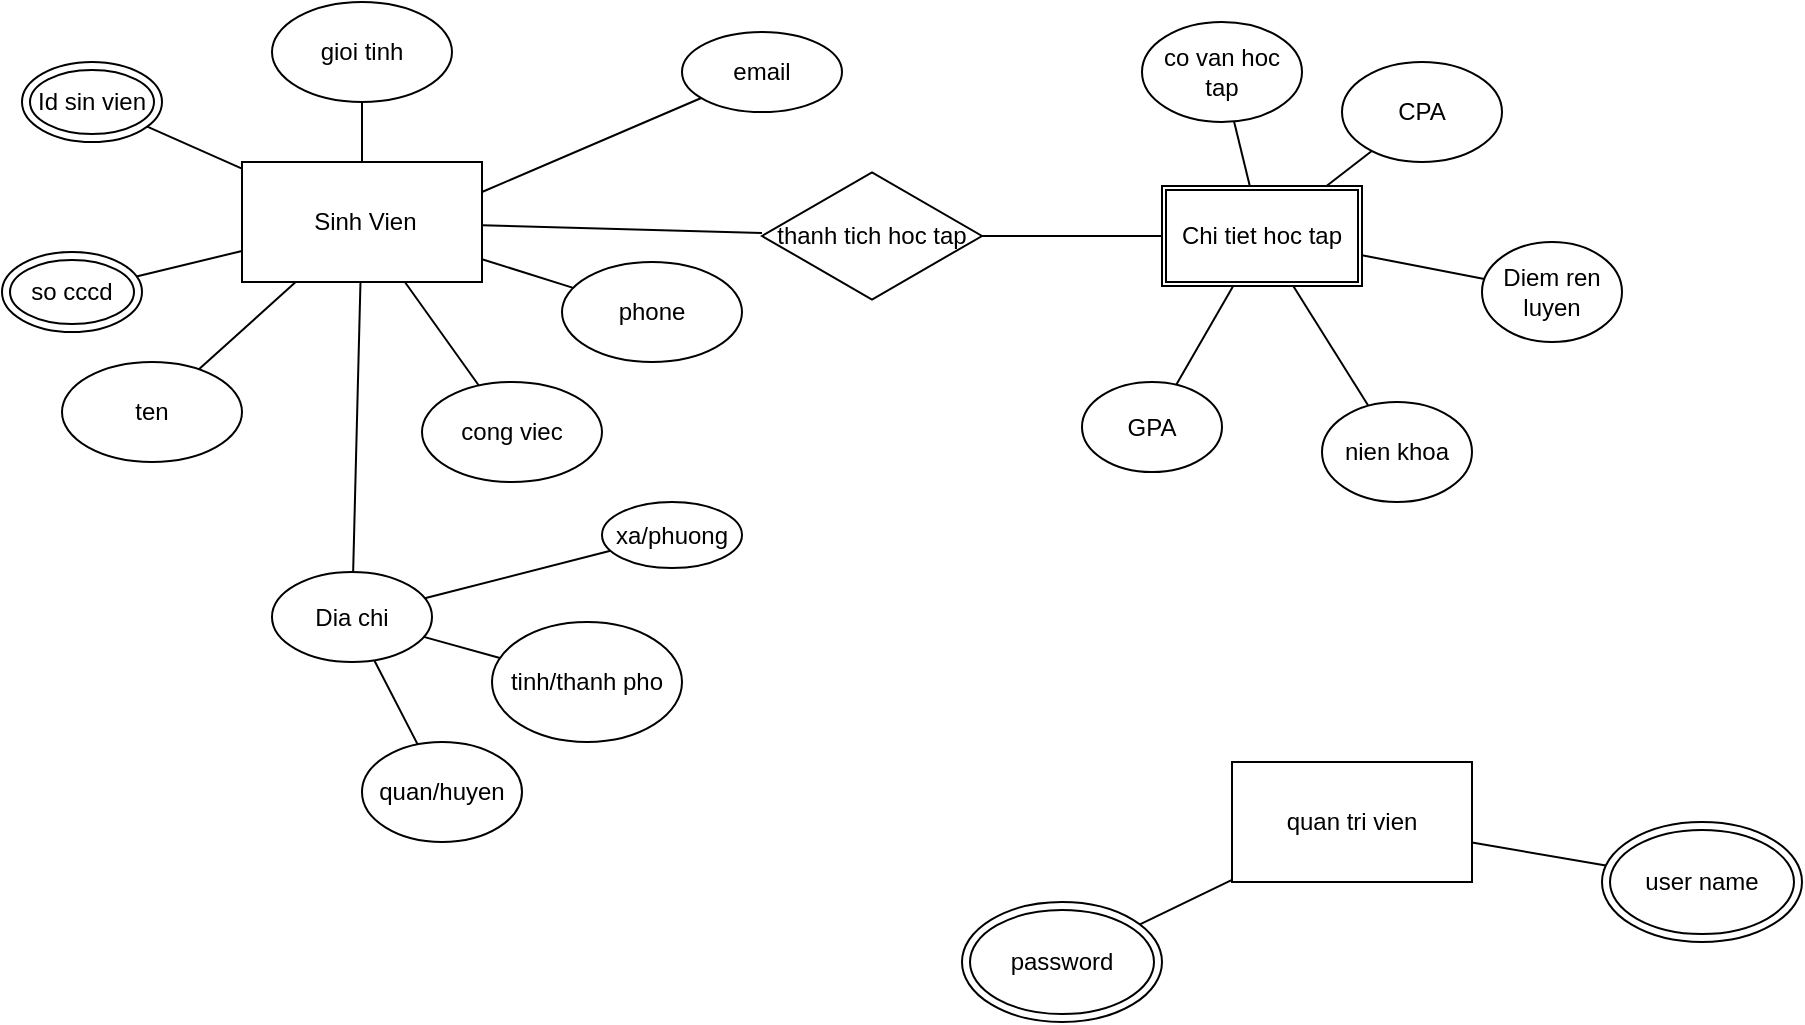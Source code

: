 <mxfile version="15.5.2" type="github">
  <diagram id="R2lEEEUBdFMjLlhIrx00" name="Page-1">
    <mxGraphModel dx="918" dy="541" grid="1" gridSize="10" guides="1" tooltips="1" connect="1" arrows="1" fold="1" page="1" pageScale="1" pageWidth="850" pageHeight="1100" math="0" shadow="0" extFonts="Permanent Marker^https://fonts.googleapis.com/css?family=Permanent+Marker">
      <root>
        <mxCell id="0" />
        <mxCell id="1" parent="0" />
        <mxCell id="lBqhdyMT2XARNl9-Eb8Q-1" value="&amp;nbsp;Sinh Vien" style="rounded=0;whiteSpace=wrap;html=1;" vertex="1" parent="1">
          <mxGeometry x="150" y="210" width="120" height="60" as="geometry" />
        </mxCell>
        <mxCell id="lBqhdyMT2XARNl9-Eb8Q-3" value="Dia chi" style="ellipse;whiteSpace=wrap;html=1;" vertex="1" parent="1">
          <mxGeometry x="165" y="415" width="80" height="45" as="geometry" />
        </mxCell>
        <mxCell id="lBqhdyMT2XARNl9-Eb8Q-7" value="" style="endArrow=none;html=1;rounded=0;" edge="1" parent="1" source="lBqhdyMT2XARNl9-Eb8Q-1" target="lBqhdyMT2XARNl9-Eb8Q-3">
          <mxGeometry width="50" height="50" relative="1" as="geometry">
            <mxPoint x="220" y="210" as="sourcePoint" />
            <mxPoint x="270" y="160" as="targetPoint" />
          </mxGeometry>
        </mxCell>
        <mxCell id="lBqhdyMT2XARNl9-Eb8Q-12" value="Id sin vien" style="ellipse;shape=doubleEllipse;whiteSpace=wrap;html=1;" vertex="1" parent="1">
          <mxGeometry x="40" y="160" width="70" height="40" as="geometry" />
        </mxCell>
        <mxCell id="lBqhdyMT2XARNl9-Eb8Q-13" value="so cccd" style="ellipse;shape=doubleEllipse;whiteSpace=wrap;html=1;" vertex="1" parent="1">
          <mxGeometry x="30" y="255" width="70" height="40" as="geometry" />
        </mxCell>
        <mxCell id="lBqhdyMT2XARNl9-Eb8Q-15" value="" style="endArrow=none;html=1;rounded=0;" edge="1" parent="1" source="lBqhdyMT2XARNl9-Eb8Q-1" target="lBqhdyMT2XARNl9-Eb8Q-12">
          <mxGeometry width="50" height="50" relative="1" as="geometry">
            <mxPoint x="280" y="220" as="sourcePoint" />
            <mxPoint x="330" y="170" as="targetPoint" />
          </mxGeometry>
        </mxCell>
        <mxCell id="lBqhdyMT2XARNl9-Eb8Q-17" value="" style="endArrow=none;html=1;rounded=0;" edge="1" parent="1" source="lBqhdyMT2XARNl9-Eb8Q-1" target="lBqhdyMT2XARNl9-Eb8Q-13">
          <mxGeometry width="50" height="50" relative="1" as="geometry">
            <mxPoint x="270" y="230" as="sourcePoint" />
            <mxPoint x="320" y="220" as="targetPoint" />
          </mxGeometry>
        </mxCell>
        <mxCell id="lBqhdyMT2XARNl9-Eb8Q-19" value="Chi tiet hoc tap" style="shape=ext;double=1;rounded=0;whiteSpace=wrap;html=1;" vertex="1" parent="1">
          <mxGeometry x="610" y="222" width="100" height="50" as="geometry" />
        </mxCell>
        <mxCell id="lBqhdyMT2XARNl9-Eb8Q-20" value="CPA" style="ellipse;whiteSpace=wrap;html=1;" vertex="1" parent="1">
          <mxGeometry x="700" y="160" width="80" height="50" as="geometry" />
        </mxCell>
        <mxCell id="lBqhdyMT2XARNl9-Eb8Q-21" value="Diem ren luyen" style="ellipse;whiteSpace=wrap;html=1;" vertex="1" parent="1">
          <mxGeometry x="770" y="250" width="70" height="50" as="geometry" />
        </mxCell>
        <mxCell id="lBqhdyMT2XARNl9-Eb8Q-24" value="" style="endArrow=none;html=1;rounded=0;" edge="1" parent="1" source="lBqhdyMT2XARNl9-Eb8Q-19" target="lBqhdyMT2XARNl9-Eb8Q-20">
          <mxGeometry width="50" height="50" relative="1" as="geometry">
            <mxPoint x="720" y="230" as="sourcePoint" />
            <mxPoint x="770" y="180" as="targetPoint" />
          </mxGeometry>
        </mxCell>
        <mxCell id="lBqhdyMT2XARNl9-Eb8Q-25" value="" style="endArrow=none;html=1;rounded=0;" edge="1" parent="1" source="lBqhdyMT2XARNl9-Eb8Q-19" target="lBqhdyMT2XARNl9-Eb8Q-21">
          <mxGeometry width="50" height="50" relative="1" as="geometry">
            <mxPoint x="720" y="320" as="sourcePoint" />
            <mxPoint x="770" y="270" as="targetPoint" />
          </mxGeometry>
        </mxCell>
        <mxCell id="lBqhdyMT2XARNl9-Eb8Q-26" value="thanh tich hoc tap " style="html=1;whiteSpace=wrap;aspect=fixed;shape=isoRectangle;" vertex="1" parent="1">
          <mxGeometry x="410" y="214" width="110" height="66" as="geometry" />
        </mxCell>
        <mxCell id="lBqhdyMT2XARNl9-Eb8Q-29" value="" style="endArrow=none;html=1;rounded=0;" edge="1" parent="1" source="lBqhdyMT2XARNl9-Eb8Q-1" target="lBqhdyMT2XARNl9-Eb8Q-26">
          <mxGeometry width="50" height="50" relative="1" as="geometry">
            <mxPoint x="360" y="310" as="sourcePoint" />
            <mxPoint x="410" y="260" as="targetPoint" />
          </mxGeometry>
        </mxCell>
        <mxCell id="lBqhdyMT2XARNl9-Eb8Q-30" value="" style="endArrow=none;html=1;rounded=0;" edge="1" parent="1" source="lBqhdyMT2XARNl9-Eb8Q-26" target="lBqhdyMT2XARNl9-Eb8Q-19">
          <mxGeometry width="50" height="50" relative="1" as="geometry">
            <mxPoint x="380" y="340" as="sourcePoint" />
            <mxPoint x="430" y="290" as="targetPoint" />
          </mxGeometry>
        </mxCell>
        <mxCell id="lBqhdyMT2XARNl9-Eb8Q-33" value="cong viec" style="ellipse;whiteSpace=wrap;html=1;" vertex="1" parent="1">
          <mxGeometry x="240" y="320" width="90" height="50" as="geometry" />
        </mxCell>
        <mxCell id="lBqhdyMT2XARNl9-Eb8Q-34" value="" style="endArrow=none;html=1;rounded=0;" edge="1" parent="1" source="lBqhdyMT2XARNl9-Eb8Q-33" target="lBqhdyMT2XARNl9-Eb8Q-1">
          <mxGeometry width="50" height="50" relative="1" as="geometry">
            <mxPoint x="190" y="320" as="sourcePoint" />
            <mxPoint x="240" y="270" as="targetPoint" />
          </mxGeometry>
        </mxCell>
        <mxCell id="lBqhdyMT2XARNl9-Eb8Q-35" value="quan tri vien" style="rounded=0;whiteSpace=wrap;html=1;" vertex="1" parent="1">
          <mxGeometry x="645" y="510" width="120" height="60" as="geometry" />
        </mxCell>
        <mxCell id="lBqhdyMT2XARNl9-Eb8Q-38" value="co van hoc tap" style="ellipse;whiteSpace=wrap;html=1;" vertex="1" parent="1">
          <mxGeometry x="600" y="140" width="80" height="50" as="geometry" />
        </mxCell>
        <mxCell id="lBqhdyMT2XARNl9-Eb8Q-39" value="nien khoa" style="ellipse;whiteSpace=wrap;html=1;" vertex="1" parent="1">
          <mxGeometry x="690" y="330" width="75" height="50" as="geometry" />
        </mxCell>
        <mxCell id="lBqhdyMT2XARNl9-Eb8Q-40" value="" style="endArrow=none;html=1;rounded=0;" edge="1" parent="1" source="lBqhdyMT2XARNl9-Eb8Q-19" target="lBqhdyMT2XARNl9-Eb8Q-38">
          <mxGeometry width="50" height="50" relative="1" as="geometry">
            <mxPoint x="420" y="410" as="sourcePoint" />
            <mxPoint x="470" y="360" as="targetPoint" />
          </mxGeometry>
        </mxCell>
        <mxCell id="lBqhdyMT2XARNl9-Eb8Q-41" value="" style="endArrow=none;html=1;rounded=0;" edge="1" parent="1" source="lBqhdyMT2XARNl9-Eb8Q-39" target="lBqhdyMT2XARNl9-Eb8Q-19">
          <mxGeometry width="50" height="50" relative="1" as="geometry">
            <mxPoint x="670" y="330" as="sourcePoint" />
            <mxPoint x="720" y="280" as="targetPoint" />
          </mxGeometry>
        </mxCell>
        <mxCell id="lBqhdyMT2XARNl9-Eb8Q-42" value="" style="endArrow=none;html=1;rounded=0;" edge="1" parent="1" source="lBqhdyMT2XARNl9-Eb8Q-35" target="lBqhdyMT2XARNl9-Eb8Q-54">
          <mxGeometry width="50" height="50" relative="1" as="geometry">
            <mxPoint x="170" y="540" as="sourcePoint" />
            <mxPoint x="143.538" y="508.625" as="targetPoint" />
          </mxGeometry>
        </mxCell>
        <mxCell id="lBqhdyMT2XARNl9-Eb8Q-44" value="" style="endArrow=none;html=1;rounded=0;" edge="1" parent="1" source="lBqhdyMT2XARNl9-Eb8Q-57" target="lBqhdyMT2XARNl9-Eb8Q-35">
          <mxGeometry width="50" height="50" relative="1" as="geometry">
            <mxPoint x="149.685" y="571.653" as="sourcePoint" />
            <mxPoint x="180" y="530" as="targetPoint" />
          </mxGeometry>
        </mxCell>
        <mxCell id="lBqhdyMT2XARNl9-Eb8Q-45" value="email" style="ellipse;whiteSpace=wrap;html=1;" vertex="1" parent="1">
          <mxGeometry x="370" y="145" width="80" height="40" as="geometry" />
        </mxCell>
        <mxCell id="lBqhdyMT2XARNl9-Eb8Q-46" value="ten" style="ellipse;whiteSpace=wrap;html=1;" vertex="1" parent="1">
          <mxGeometry x="60" y="310" width="90" height="50" as="geometry" />
        </mxCell>
        <mxCell id="lBqhdyMT2XARNl9-Eb8Q-47" value="phone" style="ellipse;whiteSpace=wrap;html=1;" vertex="1" parent="1">
          <mxGeometry x="310" y="260" width="90" height="50" as="geometry" />
        </mxCell>
        <mxCell id="lBqhdyMT2XARNl9-Eb8Q-48" value="" style="endArrow=none;html=1;rounded=0;" edge="1" parent="1" source="lBqhdyMT2XARNl9-Eb8Q-46" target="lBqhdyMT2XARNl9-Eb8Q-1">
          <mxGeometry width="50" height="50" relative="1" as="geometry">
            <mxPoint x="210" y="640" as="sourcePoint" />
            <mxPoint x="260" y="590" as="targetPoint" />
          </mxGeometry>
        </mxCell>
        <mxCell id="lBqhdyMT2XARNl9-Eb8Q-49" value="" style="endArrow=none;html=1;rounded=0;" edge="1" parent="1" source="lBqhdyMT2XARNl9-Eb8Q-47" target="lBqhdyMT2XARNl9-Eb8Q-1">
          <mxGeometry width="50" height="50" relative="1" as="geometry">
            <mxPoint x="300" y="640" as="sourcePoint" />
            <mxPoint x="350" y="590" as="targetPoint" />
          </mxGeometry>
        </mxCell>
        <mxCell id="lBqhdyMT2XARNl9-Eb8Q-50" value="" style="endArrow=none;html=1;rounded=0;exitX=1;exitY=0.25;exitDx=0;exitDy=0;" edge="1" parent="1" source="lBqhdyMT2XARNl9-Eb8Q-1" target="lBqhdyMT2XARNl9-Eb8Q-45">
          <mxGeometry width="50" height="50" relative="1" as="geometry">
            <mxPoint x="220" y="530" as="sourcePoint" />
            <mxPoint x="270" y="480" as="targetPoint" />
          </mxGeometry>
        </mxCell>
        <mxCell id="lBqhdyMT2XARNl9-Eb8Q-54" value="user name" style="ellipse;shape=doubleEllipse;whiteSpace=wrap;html=1;" vertex="1" parent="1">
          <mxGeometry x="830" y="540" width="100" height="60" as="geometry" />
        </mxCell>
        <mxCell id="lBqhdyMT2XARNl9-Eb8Q-57" value="password" style="ellipse;shape=doubleEllipse;whiteSpace=wrap;html=1;" vertex="1" parent="1">
          <mxGeometry x="510" y="580" width="100" height="60" as="geometry" />
        </mxCell>
        <mxCell id="lBqhdyMT2XARNl9-Eb8Q-68" value="GPA" style="ellipse;whiteSpace=wrap;html=1;" vertex="1" parent="1">
          <mxGeometry x="570" y="320" width="70" height="45" as="geometry" />
        </mxCell>
        <mxCell id="lBqhdyMT2XARNl9-Eb8Q-69" value="" style="endArrow=none;html=1;rounded=0;" edge="1" parent="1" source="lBqhdyMT2XARNl9-Eb8Q-68" target="lBqhdyMT2XARNl9-Eb8Q-19">
          <mxGeometry width="50" height="50" relative="1" as="geometry">
            <mxPoint x="630" y="330" as="sourcePoint" />
            <mxPoint x="680" y="280" as="targetPoint" />
          </mxGeometry>
        </mxCell>
        <mxCell id="lBqhdyMT2XARNl9-Eb8Q-70" value="gioi tinh" style="ellipse;whiteSpace=wrap;html=1;" vertex="1" parent="1">
          <mxGeometry x="165" y="130" width="90" height="50" as="geometry" />
        </mxCell>
        <mxCell id="lBqhdyMT2XARNl9-Eb8Q-71" value="" style="endArrow=none;html=1;rounded=0;" edge="1" parent="1" source="lBqhdyMT2XARNl9-Eb8Q-70" target="lBqhdyMT2XARNl9-Eb8Q-1">
          <mxGeometry width="50" height="50" relative="1" as="geometry">
            <mxPoint x="380" y="350" as="sourcePoint" />
            <mxPoint x="430" y="300" as="targetPoint" />
          </mxGeometry>
        </mxCell>
        <mxCell id="lBqhdyMT2XARNl9-Eb8Q-83" value="xa/phuong" style="ellipse;whiteSpace=wrap;html=1;" vertex="1" parent="1">
          <mxGeometry x="330" y="380" width="70" height="33" as="geometry" />
        </mxCell>
        <mxCell id="lBqhdyMT2XARNl9-Eb8Q-84" value="quan/huyen" style="ellipse;whiteSpace=wrap;html=1;" vertex="1" parent="1">
          <mxGeometry x="210" y="500" width="80" height="50" as="geometry" />
        </mxCell>
        <mxCell id="lBqhdyMT2XARNl9-Eb8Q-85" value="tinh/thanh pho" style="ellipse;whiteSpace=wrap;html=1;" vertex="1" parent="1">
          <mxGeometry x="275" y="440" width="95" height="60" as="geometry" />
        </mxCell>
        <mxCell id="lBqhdyMT2XARNl9-Eb8Q-86" value="" style="endArrow=none;html=1;rounded=0;" edge="1" parent="1" source="lBqhdyMT2XARNl9-Eb8Q-83" target="lBqhdyMT2XARNl9-Eb8Q-3">
          <mxGeometry width="50" height="50" relative="1" as="geometry">
            <mxPoint x="380" y="500" as="sourcePoint" />
            <mxPoint x="430" y="450" as="targetPoint" />
          </mxGeometry>
        </mxCell>
        <mxCell id="lBqhdyMT2XARNl9-Eb8Q-87" value="" style="endArrow=none;html=1;rounded=0;" edge="1" parent="1" source="lBqhdyMT2XARNl9-Eb8Q-84" target="lBqhdyMT2XARNl9-Eb8Q-3">
          <mxGeometry width="50" height="50" relative="1" as="geometry">
            <mxPoint x="380" y="500" as="sourcePoint" />
            <mxPoint x="430" y="450" as="targetPoint" />
          </mxGeometry>
        </mxCell>
        <mxCell id="lBqhdyMT2XARNl9-Eb8Q-88" value="" style="endArrow=none;html=1;rounded=0;" edge="1" parent="1" source="lBqhdyMT2XARNl9-Eb8Q-85" target="lBqhdyMT2XARNl9-Eb8Q-3">
          <mxGeometry width="50" height="50" relative="1" as="geometry">
            <mxPoint x="460" y="640" as="sourcePoint" />
            <mxPoint x="510" y="590" as="targetPoint" />
          </mxGeometry>
        </mxCell>
      </root>
    </mxGraphModel>
  </diagram>
</mxfile>
